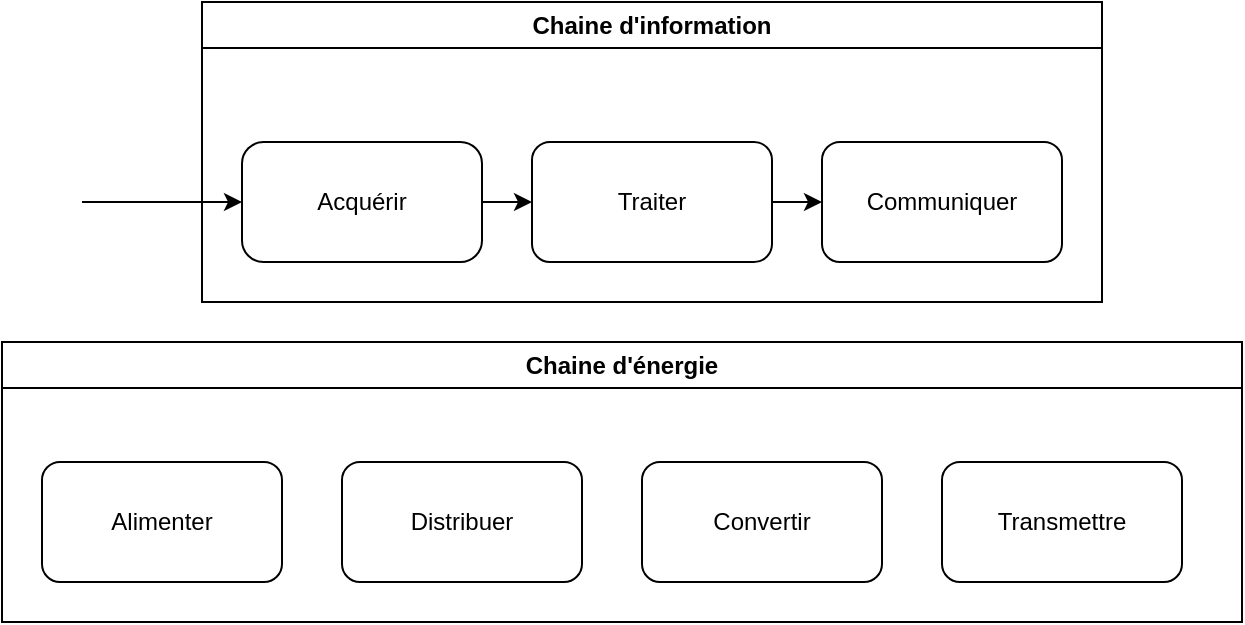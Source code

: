 <mxfile version="21.1.5" type="github">
  <diagram name="Page-1" id="01yBWUGvolju1bEx7dIv">
    <mxGraphModel dx="1434" dy="796" grid="1" gridSize="10" guides="1" tooltips="1" connect="1" arrows="1" fold="1" page="1" pageScale="1" pageWidth="827" pageHeight="1169" math="0" shadow="0">
      <root>
        <mxCell id="0" />
        <mxCell id="1" parent="0" />
        <mxCell id="wbF5UutYFp_3wk20_LOU-1" value="Chaine d&#39;information&lt;br&gt;" style="swimlane;whiteSpace=wrap;html=1;" vertex="1" parent="1">
          <mxGeometry x="200" y="120" width="450" height="150" as="geometry">
            <mxRectangle x="70" y="160" width="140" height="30" as="alternateBounds" />
          </mxGeometry>
        </mxCell>
        <mxCell id="wbF5UutYFp_3wk20_LOU-7" value="Acquérir&lt;br&gt;" style="rounded=1;whiteSpace=wrap;html=1;arcSize=18;" vertex="1" parent="wbF5UutYFp_3wk20_LOU-1">
          <mxGeometry x="20" y="70" width="120" height="60" as="geometry" />
        </mxCell>
        <mxCell id="wbF5UutYFp_3wk20_LOU-8" value="Traiter" style="rounded=1;whiteSpace=wrap;html=1;" vertex="1" parent="wbF5UutYFp_3wk20_LOU-1">
          <mxGeometry x="165" y="70" width="120" height="60" as="geometry" />
        </mxCell>
        <mxCell id="wbF5UutYFp_3wk20_LOU-9" value="Communiquer" style="rounded=1;whiteSpace=wrap;html=1;" vertex="1" parent="wbF5UutYFp_3wk20_LOU-1">
          <mxGeometry x="310" y="70" width="120" height="60" as="geometry" />
        </mxCell>
        <mxCell id="wbF5UutYFp_3wk20_LOU-11" value="" style="endArrow=classic;html=1;rounded=0;exitX=1;exitY=0.5;exitDx=0;exitDy=0;entryX=0;entryY=0.5;entryDx=0;entryDy=0;" edge="1" parent="wbF5UutYFp_3wk20_LOU-1" source="wbF5UutYFp_3wk20_LOU-7" target="wbF5UutYFp_3wk20_LOU-8">
          <mxGeometry width="50" height="50" relative="1" as="geometry">
            <mxPoint x="140" y="200" as="sourcePoint" />
            <mxPoint x="240" y="240" as="targetPoint" />
          </mxGeometry>
        </mxCell>
        <mxCell id="wbF5UutYFp_3wk20_LOU-12" value="" style="endArrow=classic;html=1;rounded=0;exitX=1;exitY=0.5;exitDx=0;exitDy=0;entryX=0;entryY=0.5;entryDx=0;entryDy=0;" edge="1" parent="wbF5UutYFp_3wk20_LOU-1" source="wbF5UutYFp_3wk20_LOU-8" target="wbF5UutYFp_3wk20_LOU-9">
          <mxGeometry width="50" height="50" relative="1" as="geometry">
            <mxPoint x="210" y="220" as="sourcePoint" />
            <mxPoint x="260" y="170" as="targetPoint" />
          </mxGeometry>
        </mxCell>
        <mxCell id="wbF5UutYFp_3wk20_LOU-2" value="Chaine d&#39;énergie&lt;br&gt;" style="swimlane;whiteSpace=wrap;html=1;" vertex="1" parent="1">
          <mxGeometry x="100" y="290" width="620" height="140" as="geometry" />
        </mxCell>
        <mxCell id="wbF5UutYFp_3wk20_LOU-13" value="Alimenter&lt;br&gt;" style="rounded=1;whiteSpace=wrap;html=1;" vertex="1" parent="wbF5UutYFp_3wk20_LOU-2">
          <mxGeometry x="20" y="60" width="120" height="60" as="geometry" />
        </mxCell>
        <mxCell id="wbF5UutYFp_3wk20_LOU-15" value="Distribuer" style="rounded=1;whiteSpace=wrap;html=1;" vertex="1" parent="wbF5UutYFp_3wk20_LOU-2">
          <mxGeometry x="170" y="60" width="120" height="60" as="geometry" />
        </mxCell>
        <mxCell id="wbF5UutYFp_3wk20_LOU-16" value="Convertir" style="rounded=1;whiteSpace=wrap;html=1;" vertex="1" parent="wbF5UutYFp_3wk20_LOU-2">
          <mxGeometry x="320" y="60" width="120" height="60" as="geometry" />
        </mxCell>
        <mxCell id="wbF5UutYFp_3wk20_LOU-17" value="Transmettre" style="rounded=1;whiteSpace=wrap;html=1;" vertex="1" parent="wbF5UutYFp_3wk20_LOU-2">
          <mxGeometry x="470" y="60" width="120" height="60" as="geometry" />
        </mxCell>
        <mxCell id="wbF5UutYFp_3wk20_LOU-10" value="" style="endArrow=classic;html=1;rounded=0;" edge="1" parent="1">
          <mxGeometry width="50" height="50" relative="1" as="geometry">
            <mxPoint x="140" y="220" as="sourcePoint" />
            <mxPoint x="220" y="220" as="targetPoint" />
          </mxGeometry>
        </mxCell>
      </root>
    </mxGraphModel>
  </diagram>
</mxfile>
